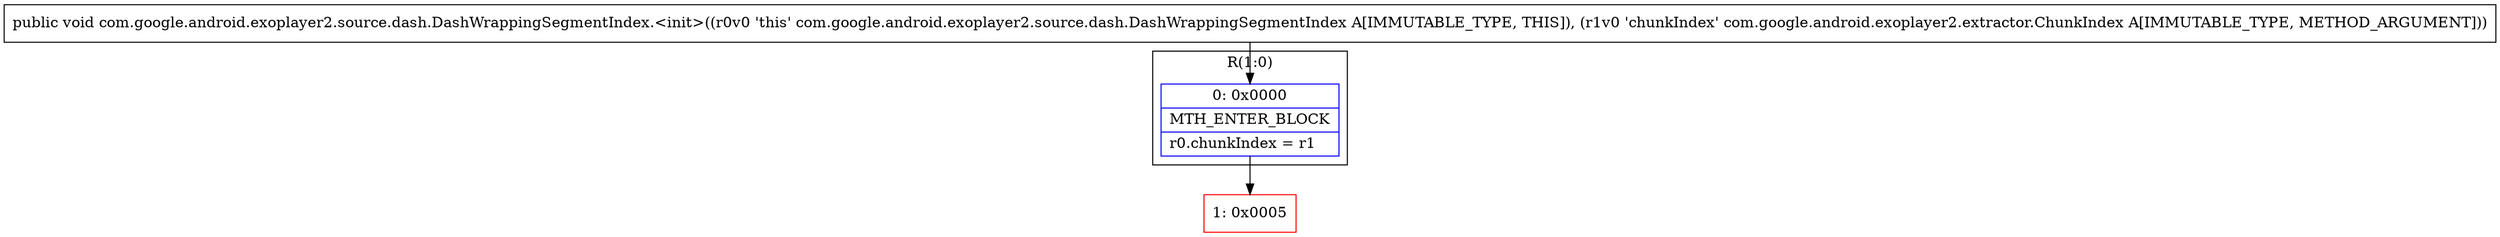 digraph "CFG forcom.google.android.exoplayer2.source.dash.DashWrappingSegmentIndex.\<init\>(Lcom\/google\/android\/exoplayer2\/extractor\/ChunkIndex;)V" {
subgraph cluster_Region_1114564555 {
label = "R(1:0)";
node [shape=record,color=blue];
Node_0 [shape=record,label="{0\:\ 0x0000|MTH_ENTER_BLOCK\l|r0.chunkIndex = r1\l}"];
}
Node_1 [shape=record,color=red,label="{1\:\ 0x0005}"];
MethodNode[shape=record,label="{public void com.google.android.exoplayer2.source.dash.DashWrappingSegmentIndex.\<init\>((r0v0 'this' com.google.android.exoplayer2.source.dash.DashWrappingSegmentIndex A[IMMUTABLE_TYPE, THIS]), (r1v0 'chunkIndex' com.google.android.exoplayer2.extractor.ChunkIndex A[IMMUTABLE_TYPE, METHOD_ARGUMENT])) }"];
MethodNode -> Node_0;
Node_0 -> Node_1;
}

